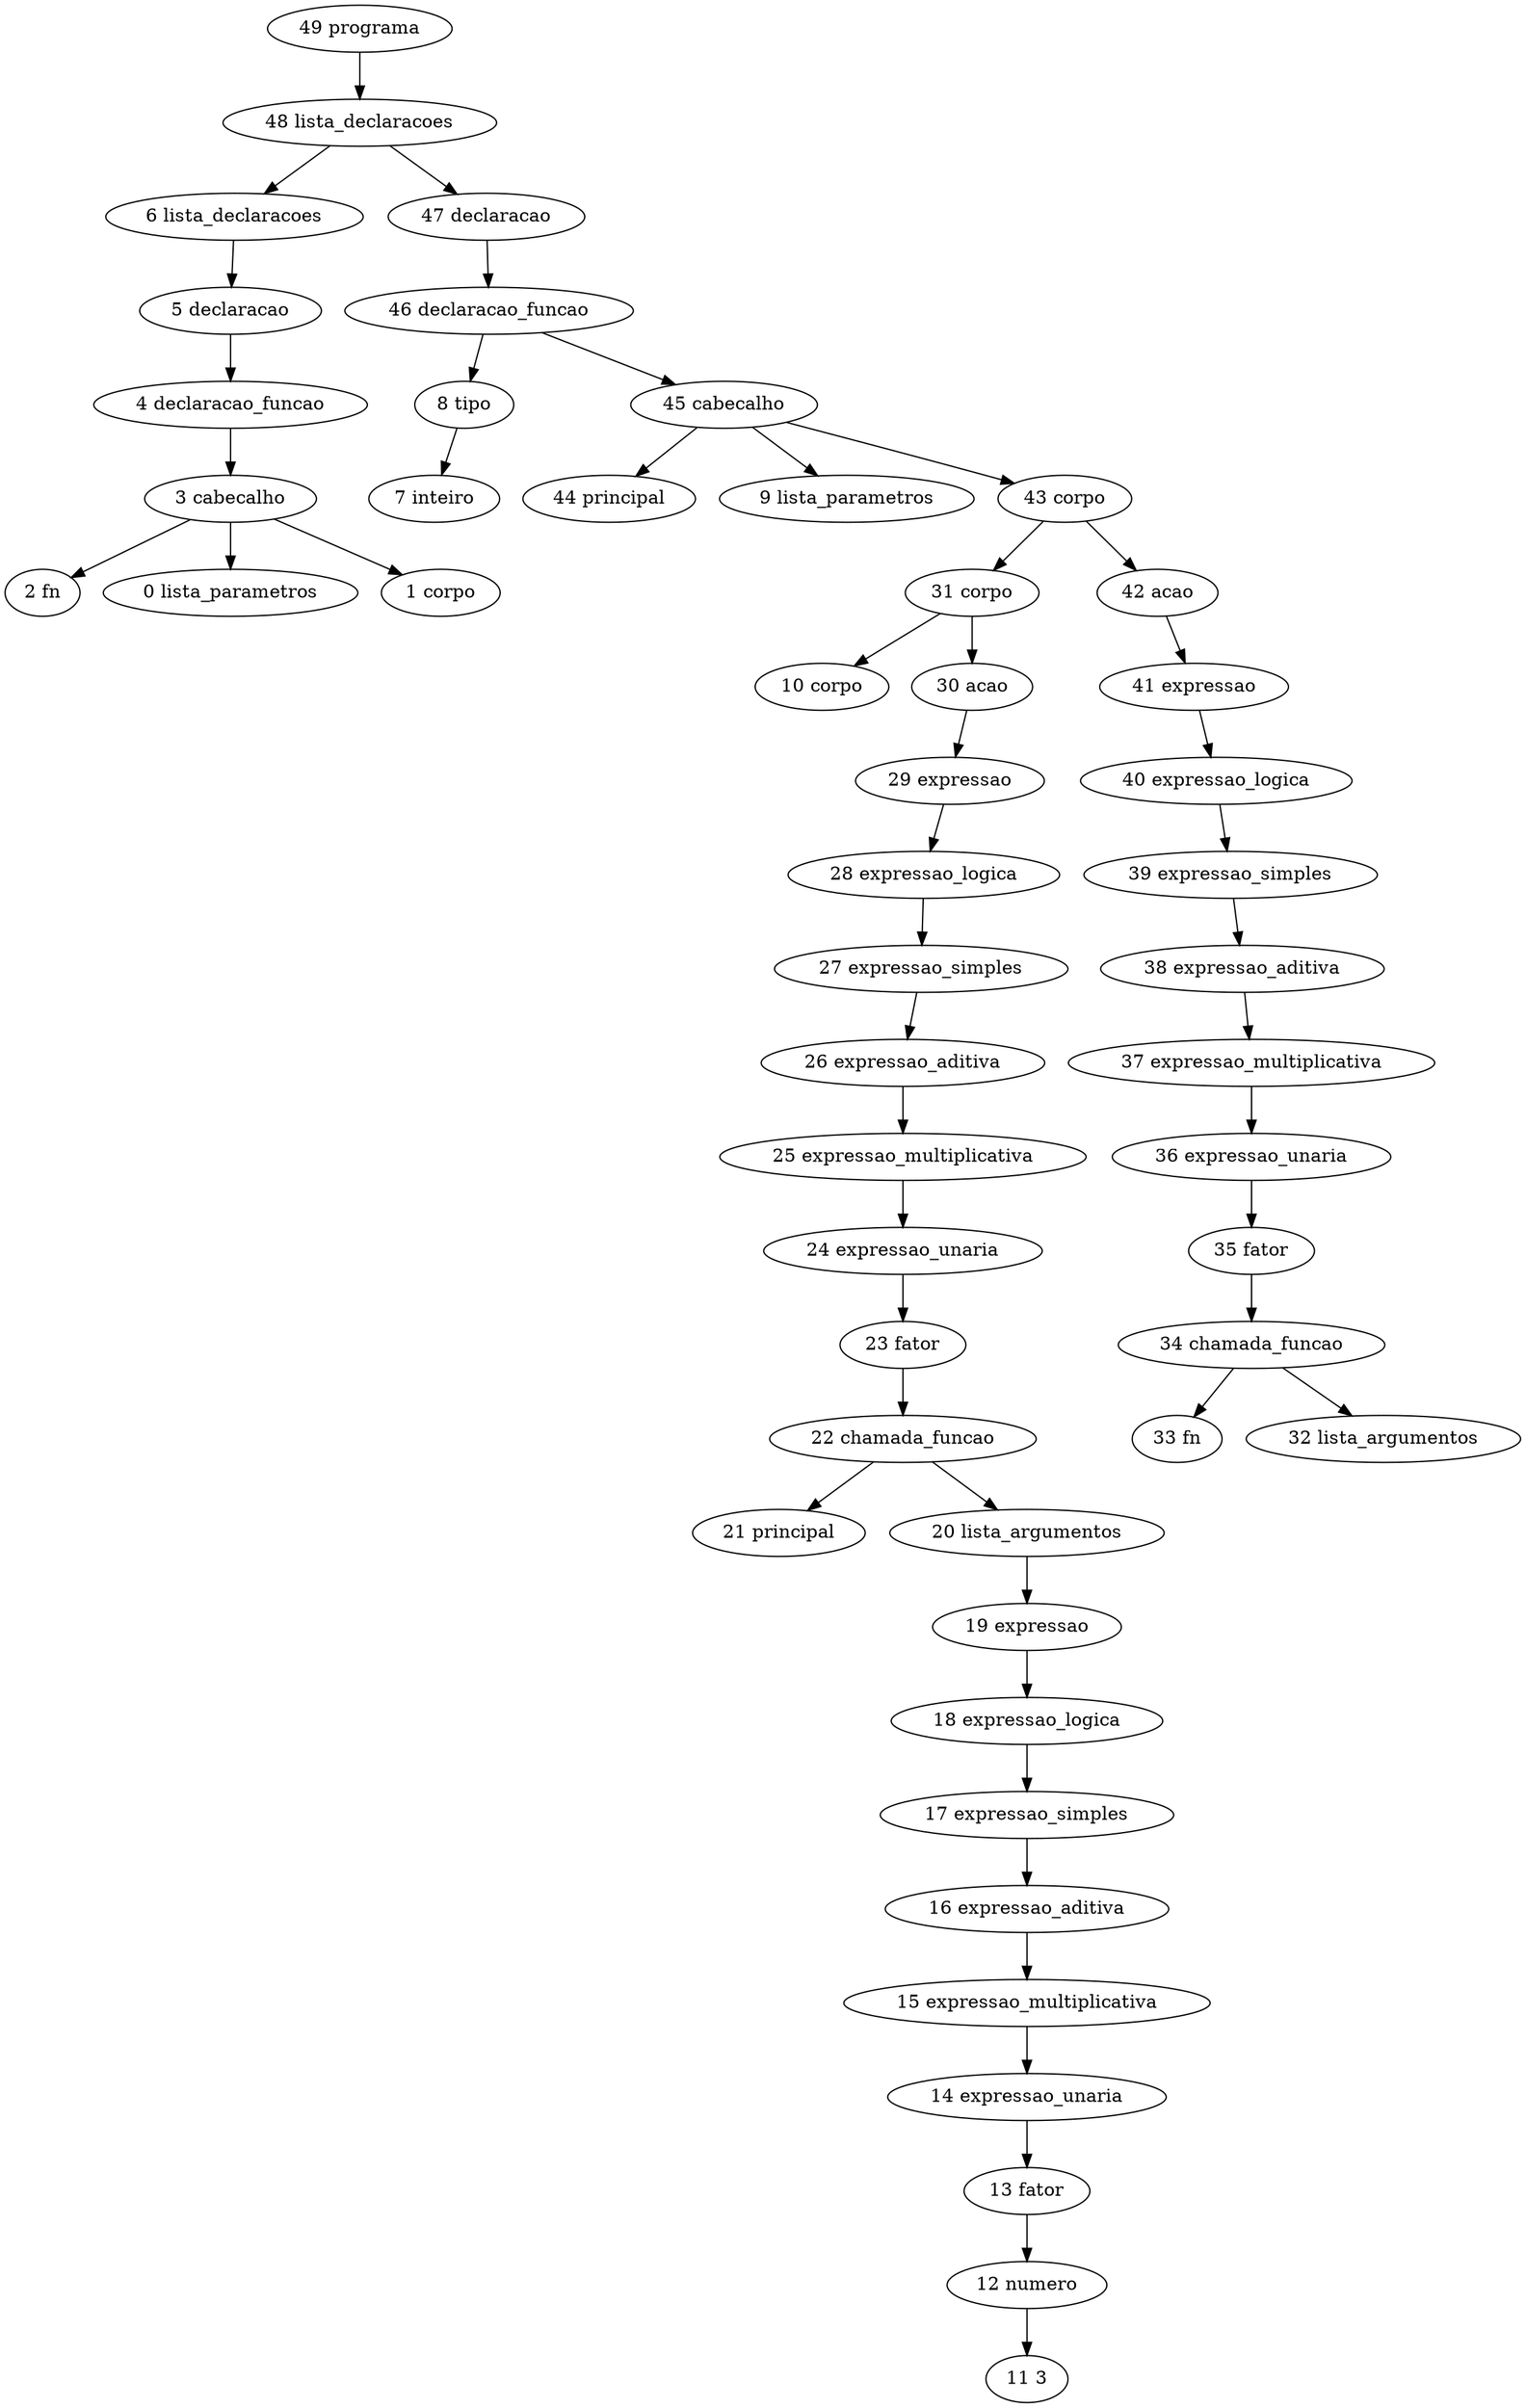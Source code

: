 // Análise sintática
digraph {
	"49 programa"
	"48 lista_declaracoes"
	"49 programa" -> "48 lista_declaracoes"
	"6 lista_declaracoes"
	"48 lista_declaracoes" -> "6 lista_declaracoes"
	"5 declaracao"
	"6 lista_declaracoes" -> "5 declaracao"
	"4 declaracao_funcao"
	"5 declaracao" -> "4 declaracao_funcao"
	"3 cabecalho"
	"4 declaracao_funcao" -> "3 cabecalho"
	"2 fn"
	"3 cabecalho" -> "2 fn"
	"0 lista_parametros"
	"3 cabecalho" -> "0 lista_parametros"
	"1 corpo"
	"3 cabecalho" -> "1 corpo"
	"47 declaracao"
	"48 lista_declaracoes" -> "47 declaracao"
	"46 declaracao_funcao"
	"47 declaracao" -> "46 declaracao_funcao"
	"8 tipo"
	"46 declaracao_funcao" -> "8 tipo"
	"7 inteiro"
	"8 tipo" -> "7 inteiro"
	"45 cabecalho"
	"46 declaracao_funcao" -> "45 cabecalho"
	"44 principal"
	"45 cabecalho" -> "44 principal"
	"9 lista_parametros"
	"45 cabecalho" -> "9 lista_parametros"
	"43 corpo"
	"45 cabecalho" -> "43 corpo"
	"31 corpo"
	"43 corpo" -> "31 corpo"
	"10 corpo"
	"31 corpo" -> "10 corpo"
	"30 acao"
	"31 corpo" -> "30 acao"
	"29 expressao"
	"30 acao" -> "29 expressao"
	"28 expressao_logica"
	"29 expressao" -> "28 expressao_logica"
	"27 expressao_simples"
	"28 expressao_logica" -> "27 expressao_simples"
	"26 expressao_aditiva"
	"27 expressao_simples" -> "26 expressao_aditiva"
	"25 expressao_multiplicativa"
	"26 expressao_aditiva" -> "25 expressao_multiplicativa"
	"24 expressao_unaria"
	"25 expressao_multiplicativa" -> "24 expressao_unaria"
	"23 fator"
	"24 expressao_unaria" -> "23 fator"
	"22 chamada_funcao"
	"23 fator" -> "22 chamada_funcao"
	"21 principal"
	"22 chamada_funcao" -> "21 principal"
	"20 lista_argumentos"
	"22 chamada_funcao" -> "20 lista_argumentos"
	"19 expressao"
	"20 lista_argumentos" -> "19 expressao"
	"18 expressao_logica"
	"19 expressao" -> "18 expressao_logica"
	"17 expressao_simples"
	"18 expressao_logica" -> "17 expressao_simples"
	"16 expressao_aditiva"
	"17 expressao_simples" -> "16 expressao_aditiva"
	"15 expressao_multiplicativa"
	"16 expressao_aditiva" -> "15 expressao_multiplicativa"
	"14 expressao_unaria"
	"15 expressao_multiplicativa" -> "14 expressao_unaria"
	"13 fator"
	"14 expressao_unaria" -> "13 fator"
	"12 numero"
	"13 fator" -> "12 numero"
	"11 3"
	"12 numero" -> "11 3"
	"42 acao"
	"43 corpo" -> "42 acao"
	"41 expressao"
	"42 acao" -> "41 expressao"
	"40 expressao_logica"
	"41 expressao" -> "40 expressao_logica"
	"39 expressao_simples"
	"40 expressao_logica" -> "39 expressao_simples"
	"38 expressao_aditiva"
	"39 expressao_simples" -> "38 expressao_aditiva"
	"37 expressao_multiplicativa"
	"38 expressao_aditiva" -> "37 expressao_multiplicativa"
	"36 expressao_unaria"
	"37 expressao_multiplicativa" -> "36 expressao_unaria"
	"35 fator"
	"36 expressao_unaria" -> "35 fator"
	"34 chamada_funcao"
	"35 fator" -> "34 chamada_funcao"
	"33 fn"
	"34 chamada_funcao" -> "33 fn"
	"32 lista_argumentos"
	"34 chamada_funcao" -> "32 lista_argumentos"
}

